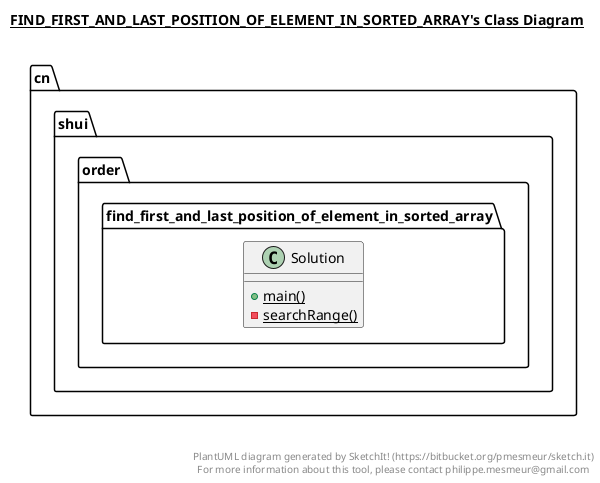 @startuml

title __FIND_FIRST_AND_LAST_POSITION_OF_ELEMENT_IN_SORTED_ARRAY's Class Diagram__\n

  namespace cn.shui.order {
    namespace find_first_and_last_position_of_element_in_sorted_array {
      class cn.shui.order.find_first_and_last_position_of_element_in_sorted_array.Solution {
          {static} + main()
          {static} - searchRange()
      }
    }
  }
  



right footer


PlantUML diagram generated by SketchIt! (https://bitbucket.org/pmesmeur/sketch.it)
For more information about this tool, please contact philippe.mesmeur@gmail.com
endfooter

@enduml
